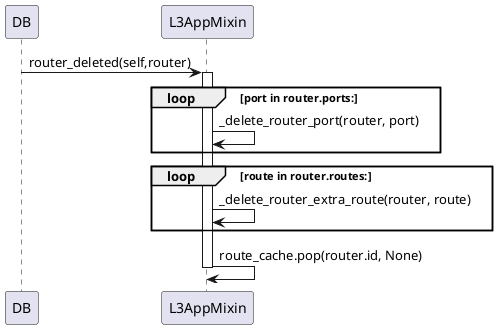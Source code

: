 @startuml router deleted
DB->L3AppMixin:router_deleted(self,router)
activate L3AppMixin
loop port in router.ports:
    L3AppMixin->L3AppMixin:_delete_router_port(router, port)
end
loop route in router.routes:
    L3AppMixin->L3AppMixin:_delete_router_extra_route(router, route)
end
L3AppMixin->L3AppMixin:route_cache.pop(router.id, None)
deactivate
@enduml